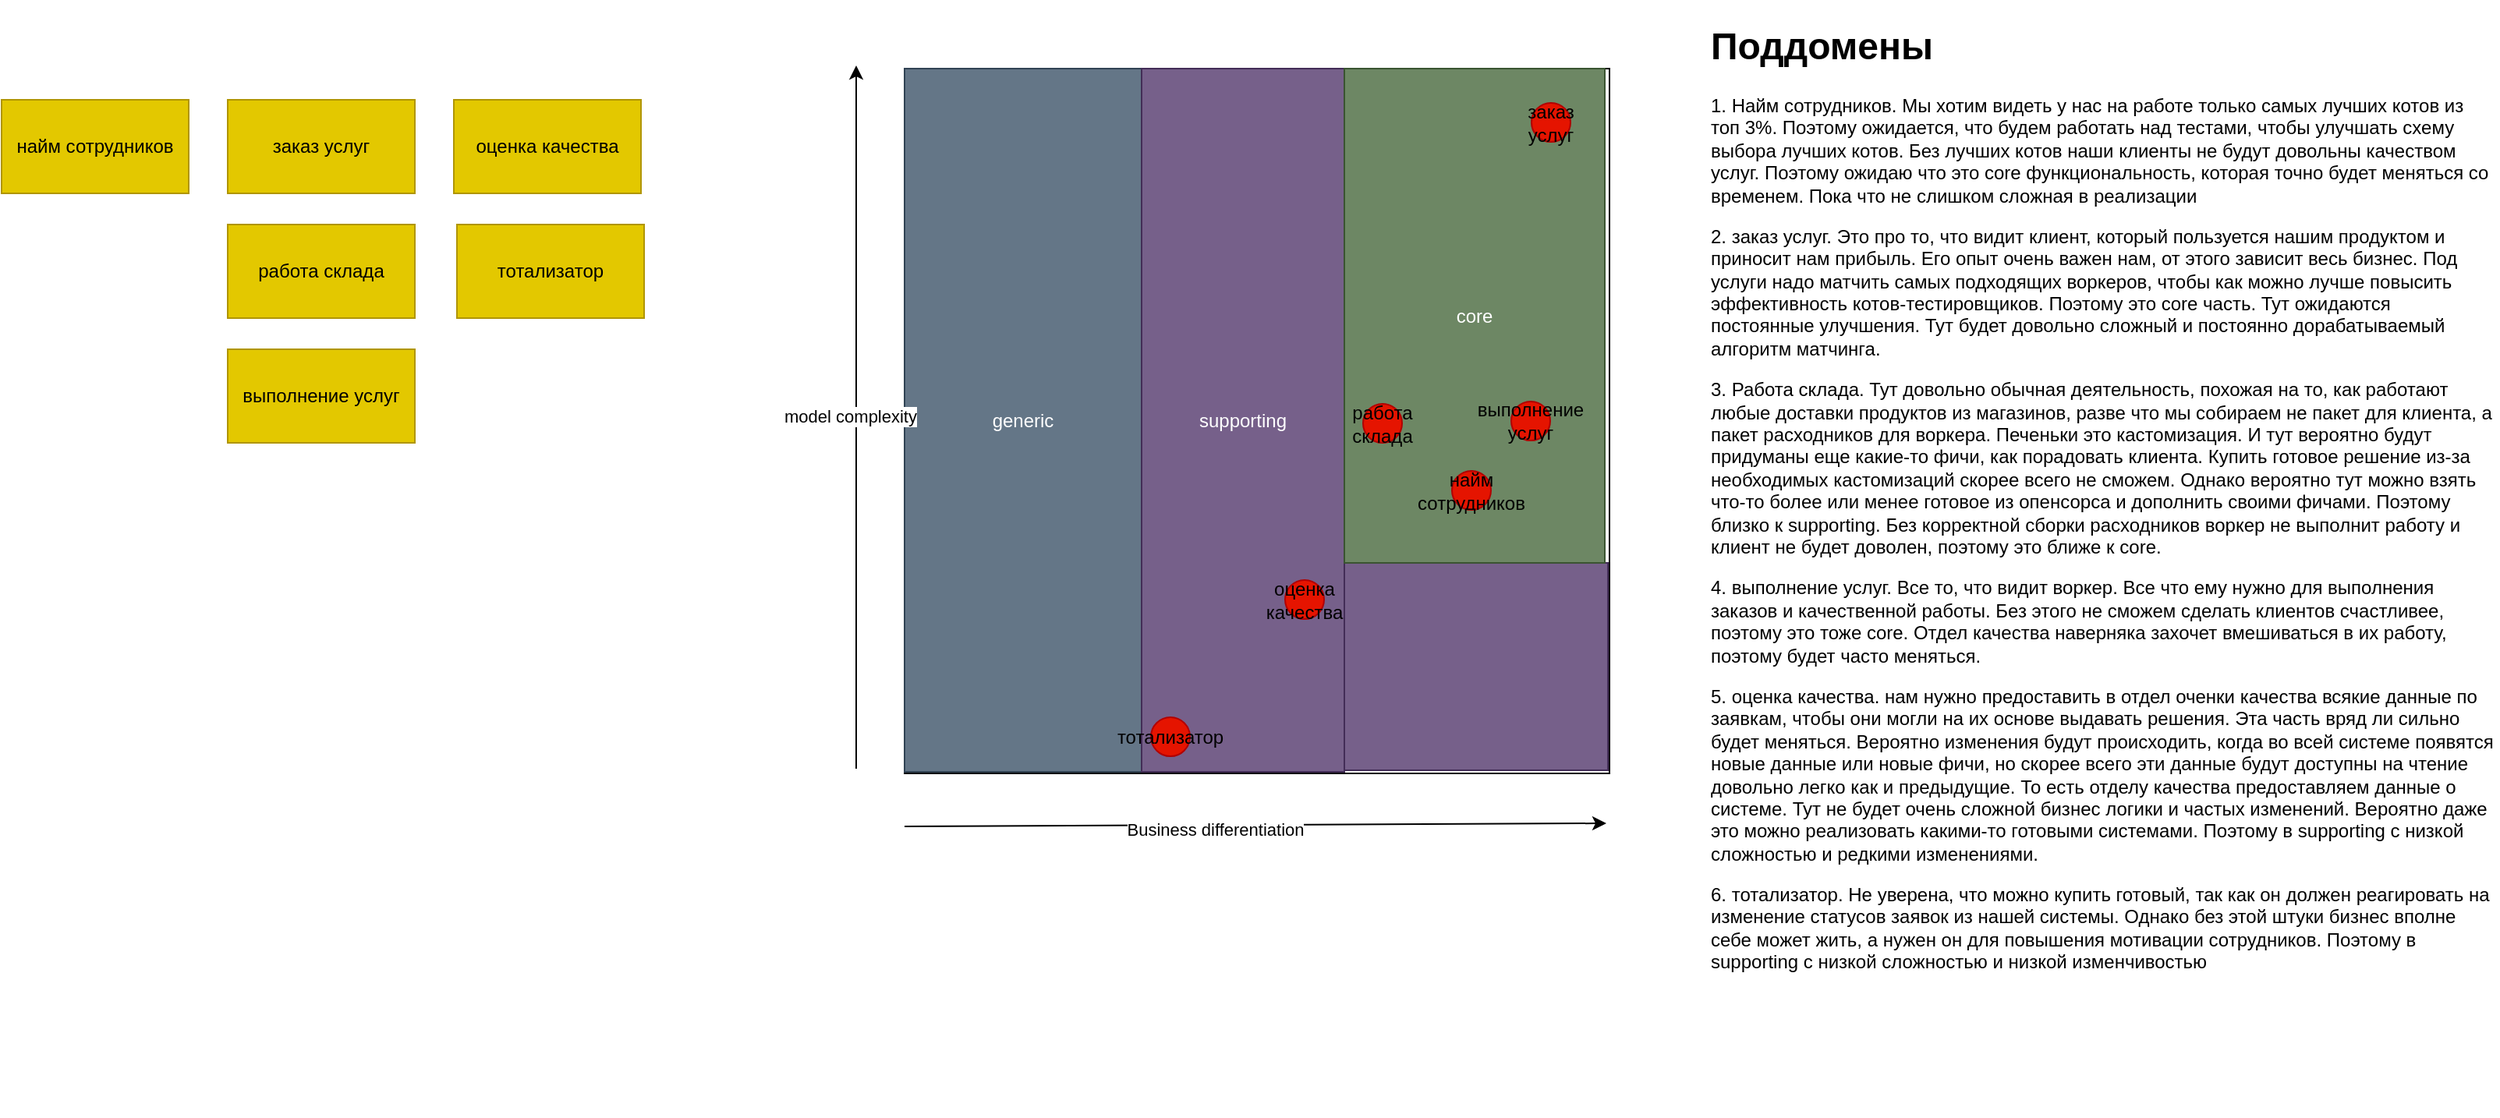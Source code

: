 <mxfile>
    <diagram id="SpsRltMO2tMPuQA8Zpuu" name="Page-1">
        <mxGraphModel dx="1770" dy="677" grid="0" gridSize="10" guides="1" tooltips="1" connect="1" arrows="1" fold="1" page="0" pageScale="1" pageWidth="827" pageHeight="1169" background="#ffffff" math="0" shadow="0">
            <root>
                <mxCell id="0"/>
                <mxCell id="1" parent="0"/>
                <mxCell id="2" value="найм сотрудников" style="rounded=0;whiteSpace=wrap;html=1;fillColor=#e3c800;fontColor=#000000;strokeColor=#B09500;" vertex="1" parent="1">
                    <mxGeometry x="55" y="518" width="120" height="60" as="geometry"/>
                </mxCell>
                <mxCell id="3" value="работа склада" style="rounded=0;whiteSpace=wrap;html=1;fillColor=#e3c800;fontColor=#000000;strokeColor=#B09500;" vertex="1" parent="1">
                    <mxGeometry x="200" y="598" width="120" height="60" as="geometry"/>
                </mxCell>
                <mxCell id="4" value="заказ&amp;nbsp;услуг" style="rounded=0;whiteSpace=wrap;html=1;fillColor=#e3c800;fontColor=#000000;strokeColor=#B09500;" vertex="1" parent="1">
                    <mxGeometry x="200" y="518" width="120" height="60" as="geometry"/>
                </mxCell>
                <mxCell id="5" value="оценка качества" style="rounded=0;whiteSpace=wrap;html=1;fillColor=#e3c800;fontColor=#000000;strokeColor=#B09500;" vertex="1" parent="1">
                    <mxGeometry x="345" y="518" width="120" height="60" as="geometry"/>
                </mxCell>
                <mxCell id="6" value="тотализатор" style="rounded=0;whiteSpace=wrap;html=1;fillColor=#e3c800;fontColor=#000000;strokeColor=#B09500;" vertex="1" parent="1">
                    <mxGeometry x="347" y="598" width="120" height="60" as="geometry"/>
                </mxCell>
                <mxCell id="7" value="выполнение услуг" style="rounded=0;whiteSpace=wrap;html=1;fillColor=#e3c800;fontColor=#000000;strokeColor=#B09500;" vertex="1" parent="1">
                    <mxGeometry x="200" y="678" width="120" height="60" as="geometry"/>
                </mxCell>
                <mxCell id="8" value="" style="whiteSpace=wrap;html=1;aspect=fixed;" vertex="1" parent="1">
                    <mxGeometry x="634" y="498" width="452" height="452" as="geometry"/>
                </mxCell>
                <mxCell id="9" value="generic" style="rounded=0;whiteSpace=wrap;html=1;fillColor=#647687;fontColor=#ffffff;strokeColor=#314354;" vertex="1" parent="1">
                    <mxGeometry x="634" y="498" width="152" height="451" as="geometry"/>
                </mxCell>
                <mxCell id="10" value="supporting" style="rounded=0;whiteSpace=wrap;html=1;fillColor=#76608a;fontColor=#ffffff;strokeColor=#432D57;" vertex="1" parent="1">
                    <mxGeometry x="786" y="498" width="130" height="451" as="geometry"/>
                </mxCell>
                <mxCell id="11" value="" style="rounded=0;whiteSpace=wrap;html=1;fillColor=#76608a;fontColor=#ffffff;strokeColor=#432D57;" vertex="1" parent="1">
                    <mxGeometry x="916" y="815" width="169" height="133" as="geometry"/>
                </mxCell>
                <mxCell id="12" value="core" style="rounded=0;whiteSpace=wrap;html=1;fillColor=#6d8764;fontColor=#ffffff;strokeColor=#3A5431;" vertex="1" parent="1">
                    <mxGeometry x="916" y="498" width="167" height="317" as="geometry"/>
                </mxCell>
                <mxCell id="13" value="" style="endArrow=classic;html=1;strokeColor=#000000;" edge="1" parent="1">
                    <mxGeometry width="50" height="50" relative="1" as="geometry">
                        <mxPoint x="634" y="984" as="sourcePoint"/>
                        <mxPoint x="1084" y="982" as="targetPoint"/>
                    </mxGeometry>
                </mxCell>
                <mxCell id="14" value="Business differentiation" style="edgeLabel;html=1;align=center;verticalAlign=middle;resizable=0;points=[];" vertex="1" connectable="0" parent="13">
                    <mxGeometry x="-0.116" y="-3" relative="1" as="geometry">
                        <mxPoint as="offset"/>
                    </mxGeometry>
                </mxCell>
                <mxCell id="15" value="" style="endArrow=classic;html=1;strokeColor=#000000;" edge="1" parent="1">
                    <mxGeometry width="50" height="50" relative="1" as="geometry">
                        <mxPoint x="603" y="947" as="sourcePoint"/>
                        <mxPoint x="603" y="496" as="targetPoint"/>
                    </mxGeometry>
                </mxCell>
                <mxCell id="16" value="model complexity" style="edgeLabel;html=1;align=center;verticalAlign=middle;resizable=0;points=[];" vertex="1" connectable="0" parent="15">
                    <mxGeometry x="0.002" y="4" relative="1" as="geometry">
                        <mxPoint as="offset"/>
                    </mxGeometry>
                </mxCell>
                <mxCell id="18" value="тотализатор" style="ellipse;whiteSpace=wrap;html=1;aspect=fixed;fillColor=#e51400;fontColor=#000000;strokeColor=#B20000;" vertex="1" parent="1">
                    <mxGeometry x="792" y="914" width="25" height="25" as="geometry"/>
                </mxCell>
                <mxCell id="21" value="&lt;h1&gt;Поддомены&lt;/h1&gt;&lt;p&gt;1. Найм сотрудников. Мы хотим видеть у нас на работе только самых лучших котов из топ 3%. Поэтому ожидается, что будем работать над тестами, чтобы улучшать схему выбора лучших котов. Без лучших котов наши клиенты не будут довольны качеством услуг. Поэтому ожидаю что это core функциональность, которая точно будет меняться со временем. Пока что не слишком сложная в реализации&lt;/p&gt;&lt;p&gt;2. заказ услуг. Это про то, что видит клиент, который пользуется нашим продуктом и приносит нам прибыль. Его опыт очень важен нам, от этого зависит весь бизнес. Под услуги надо матчить самых подходящих воркеров, чтобы как можно лучше повысить эффективность котов-тестировщиков. Поэтому это core часть. Тут ожидаются постоянные улучшения. Тут будет довольно сложный и постоянно дорабатываемый алгоритм матчинга.&lt;/p&gt;&lt;p&gt;3. Работа склада. Тут довольно обычная деятельность, похожая на то, как работают любые доставки продуктов из магазинов, разве что мы собираем не пакет для клиента, а пакет расходников для воркера. Печеньки это кастомизация. И тут вероятно будут придуманы еще какие-то фичи, как порадовать клиента. Купить готовое решение из-за необходимых кастомизаций скорее всего не сможем. Однако вероятно тут можно взять что-то более или менее готовое из опенсорса и дополнить своими фичами. Поэтому близко к supporting. Без корректной сборки расходников воркер не выполнит работу и клиент не будет доволен, поэтому это ближе к core.&lt;/p&gt;&lt;p&gt;4. выполнение услуг. Все то, что видит воркер. Все что ему нужно для выполнения заказов и качественной работы. Без этого не сможем сделать клиентов счастливее, поэтому это тоже core. Отдел качества наверняка захочет вмешиваться в их работу, поэтому будет часто меняться.&lt;/p&gt;&lt;p&gt;5. оценка качества. нам нужно предоставить в отдел оченки качества всякие данные по заявкам, чтобы они могли на их основе выдавать решения. Эта часть вряд ли сильно будет меняться. Вероятно изменения будут происходить, когда во всей системе появятся новые данные или новые фичи, но скорее всего эти данные будут доступны на чтение довольно легко как и предыдущие. То есть отделу качества предоставляем данные о системе. Тут не будет очень сложной бизнес логики и частых изменений. Вероятно даже это можно реализовать какими-то готовыми системами. Поэтому в supporting с низкой сложностью и редкими изменениями.&amp;nbsp;&lt;/p&gt;&lt;p&gt;6. тотализатор. Не уверена, что можно купить готовый, так как он должен реагировать на изменение статусов заявок из нашей системы. Однако без этой штуки бизнес вполне себе может жить, а нужен он для повышения мотивации сотрудников. Поэтому в supporting с низкой сложностью и низкой изменчивостью&lt;/p&gt;&lt;p&gt;&lt;br&gt;&lt;/p&gt;&lt;p&gt;&lt;br&gt;&lt;/p&gt;" style="text;html=1;strokeColor=none;fillColor=none;spacing=5;spacingTop=-20;whiteSpace=wrap;overflow=hidden;rounded=0;fontColor=#000000;" vertex="1" parent="1">
                    <mxGeometry x="1146" y="464" width="510" height="706" as="geometry"/>
                </mxCell>
                <mxCell id="22" value="найм сотрудников" style="ellipse;whiteSpace=wrap;html=1;aspect=fixed;fillColor=#e51400;fontColor=#000000;strokeColor=#B20000;" vertex="1" parent="1">
                    <mxGeometry x="985" y="756" width="25" height="25" as="geometry"/>
                </mxCell>
                <mxCell id="23" value="заказ услуг" style="ellipse;whiteSpace=wrap;html=1;aspect=fixed;fillColor=#e51400;fontColor=#000000;strokeColor=#B20000;" vertex="1" parent="1">
                    <mxGeometry x="1036" y="520" width="25" height="25" as="geometry"/>
                </mxCell>
                <mxCell id="24" value="работа склада" style="ellipse;whiteSpace=wrap;html=1;aspect=fixed;fillColor=#e51400;fontColor=#000000;strokeColor=#B20000;" vertex="1" parent="1">
                    <mxGeometry x="928" y="713" width="25" height="25" as="geometry"/>
                </mxCell>
                <mxCell id="28" value="выполнение услуг" style="ellipse;whiteSpace=wrap;html=1;aspect=fixed;fillColor=#e51400;fontColor=#000000;strokeColor=#B20000;" vertex="1" parent="1">
                    <mxGeometry x="1023" y="711.5" width="25" height="25" as="geometry"/>
                </mxCell>
                <mxCell id="29" value="оценка качества" style="ellipse;whiteSpace=wrap;html=1;aspect=fixed;fillColor=#e51400;fontColor=#000000;strokeColor=#B20000;" vertex="1" parent="1">
                    <mxGeometry x="878" y="826" width="25" height="25" as="geometry"/>
                </mxCell>
            </root>
        </mxGraphModel>
    </diagram>
</mxfile>